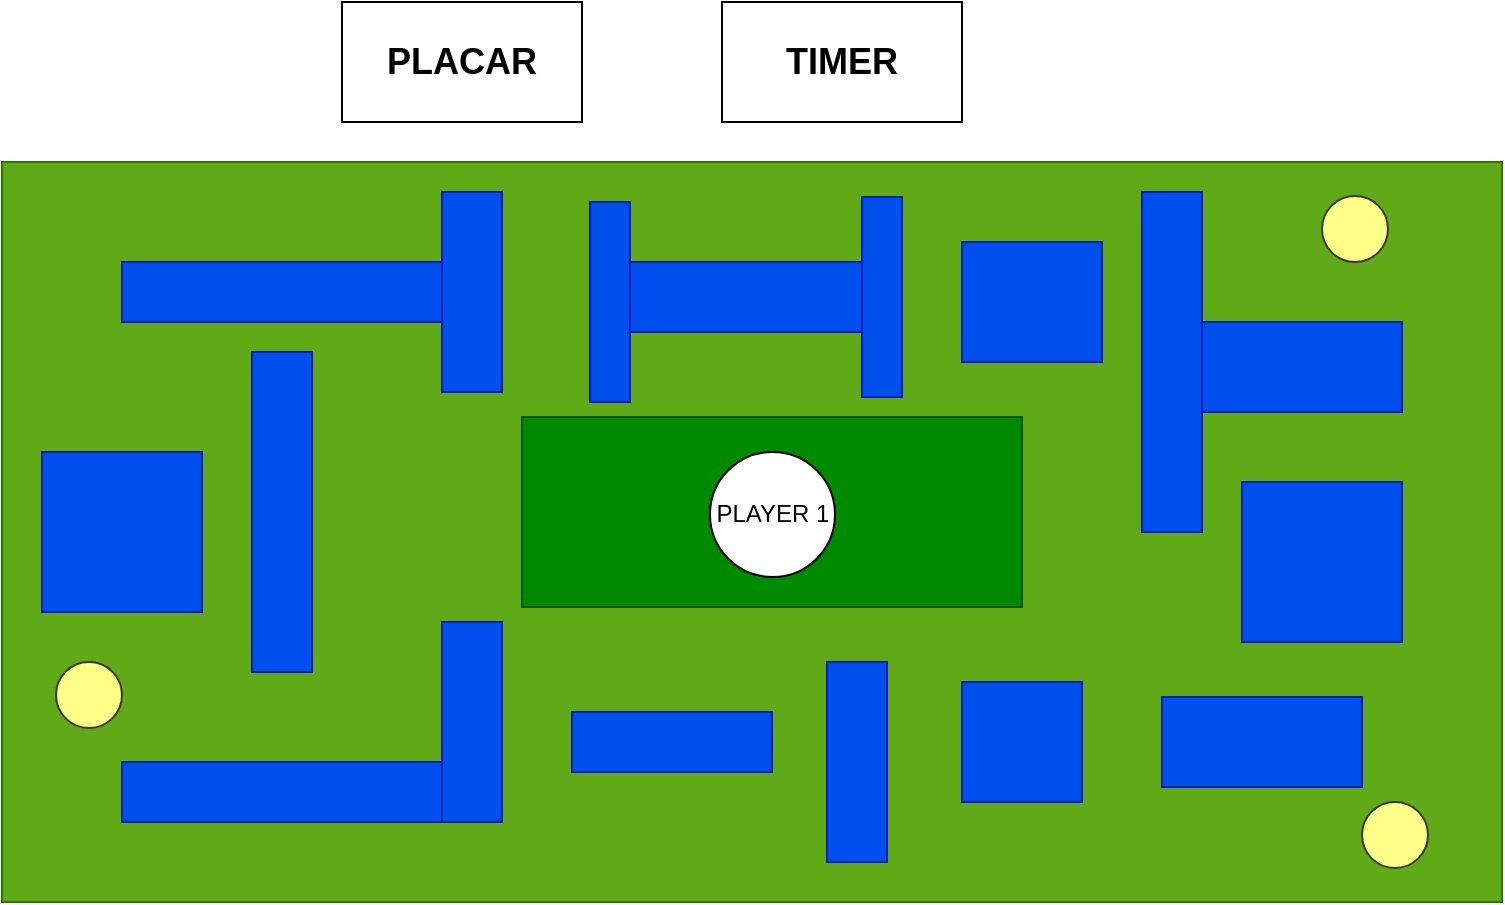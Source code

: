 <mxfile version="14.8.0" type="github"><diagram id="59WTkpqzlzXNoMVM0z48" name="Page-1"><mxGraphModel dx="868" dy="492" grid="1" gridSize="10" guides="1" tooltips="1" connect="1" arrows="1" fold="1" page="1" pageScale="1" pageWidth="827" pageHeight="1169" math="0" shadow="0"><root><mxCell id="0"/><mxCell id="1" parent="0"/><mxCell id="GUJHubQctXEEtqoN67xM-1" value="" style="rounded=0;whiteSpace=wrap;html=1;fillColor=#60a917;strokeColor=#2D7600;fontColor=#ffffff;" vertex="1" parent="1"><mxGeometry x="60" y="90" width="750" height="370" as="geometry"/></mxCell><mxCell id="GUJHubQctXEEtqoN67xM-2" value="" style="rounded=0;whiteSpace=wrap;html=1;fillColor=#0050ef;strokeColor=#001DBC;fontColor=#ffffff;" vertex="1" parent="1"><mxGeometry x="120" y="140" width="160" height="30" as="geometry"/></mxCell><mxCell id="GUJHubQctXEEtqoN67xM-3" value="" style="rounded=0;whiteSpace=wrap;html=1;rotation=90;fillColor=#0050ef;strokeColor=#001DBC;fontColor=#ffffff;" vertex="1" parent="1"><mxGeometry x="120" y="250" width="160" height="30" as="geometry"/></mxCell><mxCell id="GUJHubQctXEEtqoN67xM-4" value="" style="rounded=0;whiteSpace=wrap;html=1;fillColor=#0050ef;strokeColor=#001DBC;fontColor=#ffffff;" vertex="1" parent="1"><mxGeometry x="120" y="390" width="160" height="30" as="geometry"/></mxCell><mxCell id="GUJHubQctXEEtqoN67xM-6" value="" style="rounded=0;whiteSpace=wrap;html=1;fillColor=#0050ef;strokeColor=#001DBC;fontColor=#ffffff;" vertex="1" parent="1"><mxGeometry x="280" y="320" width="30" height="100" as="geometry"/></mxCell><mxCell id="GUJHubQctXEEtqoN67xM-7" value="" style="rounded=0;whiteSpace=wrap;html=1;fillColor=#0050ef;strokeColor=#001DBC;fontColor=#ffffff;" vertex="1" parent="1"><mxGeometry x="280" y="105" width="30" height="100" as="geometry"/></mxCell><mxCell id="GUJHubQctXEEtqoN67xM-8" value="" style="rounded=0;whiteSpace=wrap;html=1;fillColor=#008a00;strokeColor=#005700;fontColor=#ffffff;" vertex="1" parent="1"><mxGeometry x="320" y="217.5" width="250" height="95" as="geometry"/></mxCell><mxCell id="GUJHubQctXEEtqoN67xM-9" value="PLAYER 1" style="ellipse;whiteSpace=wrap;html=1;aspect=fixed;" vertex="1" parent="1"><mxGeometry x="414" y="235" width="62.5" height="62.5" as="geometry"/></mxCell><mxCell id="GUJHubQctXEEtqoN67xM-10" value="" style="rounded=0;whiteSpace=wrap;html=1;fillColor=#0050ef;strokeColor=#001DBC;fontColor=#ffffff;rotation=90;" vertex="1" parent="1"><mxGeometry x="380" y="330" width="30" height="100" as="geometry"/></mxCell><mxCell id="GUJHubQctXEEtqoN67xM-11" value="" style="rounded=0;whiteSpace=wrap;html=1;fillColor=#0050ef;strokeColor=#001DBC;fontColor=#ffffff;rotation=0;" vertex="1" parent="1"><mxGeometry x="472.5" y="340" width="30" height="100" as="geometry"/></mxCell><mxCell id="GUJHubQctXEEtqoN67xM-12" value="" style="rounded=0;whiteSpace=wrap;html=1;strokeColor=#001DBC;fillColor=#0050ef;fontColor=#ffffff;" vertex="1" parent="1"><mxGeometry x="370" y="140" width="120" height="35" as="geometry"/></mxCell><mxCell id="GUJHubQctXEEtqoN67xM-13" value="" style="rounded=0;whiteSpace=wrap;html=1;strokeColor=#001DBC;rotation=90;fillColor=#0050ef;fontColor=#ffffff;" vertex="1" parent="1"><mxGeometry x="450" y="147.5" width="100" height="20" as="geometry"/></mxCell><mxCell id="GUJHubQctXEEtqoN67xM-14" value="" style="rounded=0;whiteSpace=wrap;html=1;strokeColor=#001DBC;rotation=90;fillColor=#0050ef;fontColor=#ffffff;" vertex="1" parent="1"><mxGeometry x="314" y="150" width="100" height="20" as="geometry"/></mxCell><mxCell id="GUJHubQctXEEtqoN67xM-15" value="" style="rounded=0;whiteSpace=wrap;html=1;strokeColor=#001DBC;fillColor=#0050ef;fontColor=#ffffff;" vertex="1" parent="1"><mxGeometry x="540" y="350" width="60" height="60" as="geometry"/></mxCell><mxCell id="GUJHubQctXEEtqoN67xM-16" value="" style="rounded=0;whiteSpace=wrap;html=1;strokeColor=#001DBC;fillColor=#0050ef;fontColor=#ffffff;" vertex="1" parent="1"><mxGeometry x="630" y="105" width="30" height="170" as="geometry"/></mxCell><mxCell id="GUJHubQctXEEtqoN67xM-17" value="" style="rounded=0;whiteSpace=wrap;html=1;strokeColor=#001DBC;fillColor=#0050ef;fontColor=#ffffff;" vertex="1" parent="1"><mxGeometry x="660" y="170" width="100" height="45" as="geometry"/></mxCell><mxCell id="GUJHubQctXEEtqoN67xM-19" value="" style="rounded=0;whiteSpace=wrap;html=1;strokeColor=#001DBC;fillColor=#0050ef;fontColor=#ffffff;" vertex="1" parent="1"><mxGeometry x="640" y="357.5" width="100" height="45" as="geometry"/></mxCell><mxCell id="GUJHubQctXEEtqoN67xM-20" value="" style="whiteSpace=wrap;html=1;aspect=fixed;strokeColor=#001DBC;fillColor=#0050ef;fontColor=#ffffff;" vertex="1" parent="1"><mxGeometry x="680" y="250" width="80" height="80" as="geometry"/></mxCell><mxCell id="GUJHubQctXEEtqoN67xM-21" value="" style="rounded=0;whiteSpace=wrap;html=1;strokeColor=#001DBC;fillColor=#0050ef;fontColor=#ffffff;" vertex="1" parent="1"><mxGeometry x="540" y="130" width="70" height="60" as="geometry"/></mxCell><mxCell id="GUJHubQctXEEtqoN67xM-22" value="" style="whiteSpace=wrap;html=1;aspect=fixed;strokeColor=#001DBC;fillColor=#0050ef;fontColor=#ffffff;" vertex="1" parent="1"><mxGeometry x="80" y="235" width="80" height="80" as="geometry"/></mxCell><mxCell id="GUJHubQctXEEtqoN67xM-23" value="" style="ellipse;whiteSpace=wrap;html=1;aspect=fixed;fillColor=#ffff88;strokeColor=#36393d;" vertex="1" parent="1"><mxGeometry x="87" y="340" width="33" height="33" as="geometry"/></mxCell><mxCell id="GUJHubQctXEEtqoN67xM-24" value="" style="ellipse;whiteSpace=wrap;html=1;aspect=fixed;fillColor=#ffff88;strokeColor=#36393d;" vertex="1" parent="1"><mxGeometry x="720" y="107" width="33" height="33" as="geometry"/></mxCell><mxCell id="GUJHubQctXEEtqoN67xM-25" value="" style="ellipse;whiteSpace=wrap;html=1;aspect=fixed;fillColor=#ffff88;strokeColor=#36393d;" vertex="1" parent="1"><mxGeometry x="740" y="410" width="33" height="33" as="geometry"/></mxCell><mxCell id="GUJHubQctXEEtqoN67xM-28" value="&lt;b&gt;&lt;font style=&quot;font-size: 18px&quot;&gt;PLACAR&lt;/font&gt;&lt;/b&gt;" style="rounded=0;whiteSpace=wrap;html=1;strokeColor=#000000;" vertex="1" parent="1"><mxGeometry x="230" y="10" width="120" height="60" as="geometry"/></mxCell><mxCell id="GUJHubQctXEEtqoN67xM-29" value="&lt;span style=&quot;font-size: 18px&quot;&gt;&lt;b&gt;TIMER&lt;/b&gt;&lt;/span&gt;" style="rounded=0;whiteSpace=wrap;html=1;strokeColor=#000000;" vertex="1" parent="1"><mxGeometry x="420" y="10" width="120" height="60" as="geometry"/></mxCell></root></mxGraphModel></diagram></mxfile>